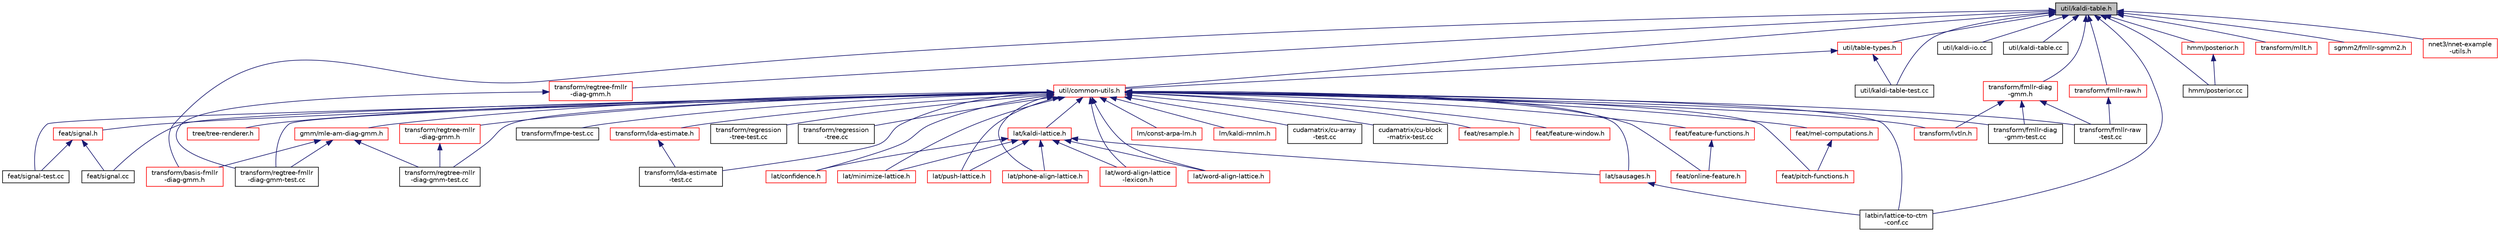 digraph "util/kaldi-table.h"
{
  edge [fontname="Helvetica",fontsize="10",labelfontname="Helvetica",labelfontsize="10"];
  node [fontname="Helvetica",fontsize="10",shape=record];
  Node50 [label="util/kaldi-table.h",height=0.2,width=0.4,color="black", fillcolor="grey75", style="filled", fontcolor="black"];
  Node50 -> Node51 [dir="back",color="midnightblue",fontsize="10",style="solid",fontname="Helvetica"];
  Node51 [label="util/common-utils.h",height=0.2,width=0.4,color="red", fillcolor="white", style="filled",URL="$common-utils_8h.html"];
  Node51 -> Node52 [dir="back",color="midnightblue",fontsize="10",style="solid",fontname="Helvetica"];
  Node52 [label="feat/resample.h",height=0.2,width=0.4,color="red", fillcolor="white", style="filled",URL="$resample_8h.html",tooltip="] "];
  Node51 -> Node83 [dir="back",color="midnightblue",fontsize="10",style="solid",fontname="Helvetica"];
  Node83 [label="feat/feature-window.h",height=0.2,width=0.4,color="red", fillcolor="white", style="filled",URL="$feature-window_8h.html"];
  Node51 -> Node93 [dir="back",color="midnightblue",fontsize="10",style="solid",fontname="Helvetica"];
  Node93 [label="feat/feature-functions.h",height=0.2,width=0.4,color="red", fillcolor="white", style="filled",URL="$feature-functions_8h.html"];
  Node93 -> Node58 [dir="back",color="midnightblue",fontsize="10",style="solid",fontname="Helvetica"];
  Node58 [label="feat/online-feature.h",height=0.2,width=0.4,color="red", fillcolor="white", style="filled",URL="$online-feature_8h.html"];
  Node51 -> Node104 [dir="back",color="midnightblue",fontsize="10",style="solid",fontname="Helvetica"];
  Node104 [label="feat/mel-computations.h",height=0.2,width=0.4,color="red", fillcolor="white", style="filled",URL="$mel-computations_8h.html"];
  Node104 -> Node105 [dir="back",color="midnightblue",fontsize="10",style="solid",fontname="Helvetica"];
  Node105 [label="feat/pitch-functions.h",height=0.2,width=0.4,color="red", fillcolor="white", style="filled",URL="$pitch-functions_8h.html"];
  Node51 -> Node58 [dir="back",color="midnightblue",fontsize="10",style="solid",fontname="Helvetica"];
  Node51 -> Node105 [dir="back",color="midnightblue",fontsize="10",style="solid",fontname="Helvetica"];
  Node51 -> Node109 [dir="back",color="midnightblue",fontsize="10",style="solid",fontname="Helvetica"];
  Node109 [label="feat/signal-test.cc",height=0.2,width=0.4,color="black", fillcolor="white", style="filled",URL="$signal-test_8cc.html"];
  Node51 -> Node110 [dir="back",color="midnightblue",fontsize="10",style="solid",fontname="Helvetica"];
  Node110 [label="feat/signal.h",height=0.2,width=0.4,color="red", fillcolor="white", style="filled",URL="$signal_8h.html"];
  Node110 -> Node109 [dir="back",color="midnightblue",fontsize="10",style="solid",fontname="Helvetica"];
  Node110 -> Node111 [dir="back",color="midnightblue",fontsize="10",style="solid",fontname="Helvetica"];
  Node111 [label="feat/signal.cc",height=0.2,width=0.4,color="black", fillcolor="white", style="filled",URL="$signal_8cc.html"];
  Node51 -> Node111 [dir="back",color="midnightblue",fontsize="10",style="solid",fontname="Helvetica"];
  Node51 -> Node114 [dir="back",color="midnightblue",fontsize="10",style="solid",fontname="Helvetica"];
  Node114 [label="tree/tree-renderer.h",height=0.2,width=0.4,color="red", fillcolor="white", style="filled",URL="$tree-renderer_8h.html"];
  Node51 -> Node117 [dir="back",color="midnightblue",fontsize="10",style="solid",fontname="Helvetica"];
  Node117 [label="transform/regtree-mllr\l-diag-gmm.h",height=0.2,width=0.4,color="red", fillcolor="white", style="filled",URL="$regtree-mllr-diag-gmm_8h.html"];
  Node117 -> Node133 [dir="back",color="midnightblue",fontsize="10",style="solid",fontname="Helvetica"];
  Node133 [label="transform/regtree-mllr\l-diag-gmm-test.cc",height=0.2,width=0.4,color="black", fillcolor="white", style="filled",URL="$regtree-mllr-diag-gmm-test_8cc.html"];
  Node51 -> Node136 [dir="back",color="midnightblue",fontsize="10",style="solid",fontname="Helvetica"];
  Node136 [label="gmm/mle-am-diag-gmm.h",height=0.2,width=0.4,color="red", fillcolor="white", style="filled",URL="$mle-am-diag-gmm_8h.html"];
  Node136 -> Node150 [dir="back",color="midnightblue",fontsize="10",style="solid",fontname="Helvetica"];
  Node150 [label="transform/basis-fmllr\l-diag-gmm.h",height=0.2,width=0.4,color="red", fillcolor="white", style="filled",URL="$basis-fmllr-diag-gmm_8h.html"];
  Node136 -> Node165 [dir="back",color="midnightblue",fontsize="10",style="solid",fontname="Helvetica"];
  Node165 [label="transform/regtree-fmllr\l-diag-gmm-test.cc",height=0.2,width=0.4,color="black", fillcolor="white", style="filled",URL="$regtree-fmllr-diag-gmm-test_8cc.html"];
  Node136 -> Node133 [dir="back",color="midnightblue",fontsize="10",style="solid",fontname="Helvetica"];
  Node51 -> Node179 [dir="back",color="midnightblue",fontsize="10",style="solid",fontname="Helvetica"];
  Node179 [label="transform/fmllr-diag\l-gmm-test.cc",height=0.2,width=0.4,color="black", fillcolor="white", style="filled",URL="$fmllr-diag-gmm-test_8cc.html"];
  Node51 -> Node180 [dir="back",color="midnightblue",fontsize="10",style="solid",fontname="Helvetica"];
  Node180 [label="transform/fmllr-raw\l-test.cc",height=0.2,width=0.4,color="black", fillcolor="white", style="filled",URL="$fmllr-raw-test_8cc.html"];
  Node51 -> Node157 [dir="back",color="midnightblue",fontsize="10",style="solid",fontname="Helvetica"];
  Node157 [label="transform/fmpe-test.cc",height=0.2,width=0.4,color="black", fillcolor="white", style="filled",URL="$fmpe-test_8cc.html"];
  Node51 -> Node181 [dir="back",color="midnightblue",fontsize="10",style="solid",fontname="Helvetica"];
  Node181 [label="transform/lda-estimate.h",height=0.2,width=0.4,color="red", fillcolor="white", style="filled",URL="$lda-estimate_8h.html"];
  Node181 -> Node182 [dir="back",color="midnightblue",fontsize="10",style="solid",fontname="Helvetica"];
  Node182 [label="transform/lda-estimate\l-test.cc",height=0.2,width=0.4,color="black", fillcolor="white", style="filled",URL="$lda-estimate-test_8cc.html"];
  Node51 -> Node182 [dir="back",color="midnightblue",fontsize="10",style="solid",fontname="Helvetica"];
  Node51 -> Node192 [dir="back",color="midnightblue",fontsize="10",style="solid",fontname="Helvetica"];
  Node192 [label="transform/lvtln.h",height=0.2,width=0.4,color="red", fillcolor="white", style="filled",URL="$lvtln_8h.html"];
  Node51 -> Node198 [dir="back",color="midnightblue",fontsize="10",style="solid",fontname="Helvetica"];
  Node198 [label="transform/regression\l-tree-test.cc",height=0.2,width=0.4,color="black", fillcolor="white", style="filled",URL="$regression-tree-test_8cc.html"];
  Node51 -> Node199 [dir="back",color="midnightblue",fontsize="10",style="solid",fontname="Helvetica"];
  Node199 [label="transform/regression\l-tree.cc",height=0.2,width=0.4,color="black", fillcolor="white", style="filled",URL="$regression-tree_8cc.html"];
  Node51 -> Node165 [dir="back",color="midnightblue",fontsize="10",style="solid",fontname="Helvetica"];
  Node51 -> Node133 [dir="back",color="midnightblue",fontsize="10",style="solid",fontname="Helvetica"];
  Node51 -> Node200 [dir="back",color="midnightblue",fontsize="10",style="solid",fontname="Helvetica"];
  Node200 [label="lat/kaldi-lattice.h",height=0.2,width=0.4,color="red", fillcolor="white", style="filled",URL="$kaldi-lattice_8h.html"];
  Node200 -> Node330 [dir="back",color="midnightblue",fontsize="10",style="solid",fontname="Helvetica"];
  Node330 [label="lat/confidence.h",height=0.2,width=0.4,color="red", fillcolor="white", style="filled",URL="$confidence_8h.html"];
  Node200 -> Node331 [dir="back",color="midnightblue",fontsize="10",style="solid",fontname="Helvetica"];
  Node331 [label="lat/minimize-lattice.h",height=0.2,width=0.4,color="red", fillcolor="white", style="filled",URL="$minimize-lattice_8h.html"];
  Node200 -> Node335 [dir="back",color="midnightblue",fontsize="10",style="solid",fontname="Helvetica"];
  Node335 [label="lat/push-lattice.h",height=0.2,width=0.4,color="red", fillcolor="white", style="filled",URL="$push-lattice_8h.html"];
  Node200 -> Node341 [dir="back",color="midnightblue",fontsize="10",style="solid",fontname="Helvetica"];
  Node341 [label="lat/phone-align-lattice.h",height=0.2,width=0.4,color="red", fillcolor="white", style="filled",URL="$phone-align-lattice_8h.html"];
  Node200 -> Node343 [dir="back",color="midnightblue",fontsize="10",style="solid",fontname="Helvetica"];
  Node343 [label="lat/sausages.h",height=0.2,width=0.4,color="red", fillcolor="white", style="filled",URL="$sausages_8h.html"];
  Node343 -> Node345 [dir="back",color="midnightblue",fontsize="10",style="solid",fontname="Helvetica"];
  Node345 [label="latbin/lattice-to-ctm\l-conf.cc",height=0.2,width=0.4,color="black", fillcolor="white", style="filled",URL="$lattice-to-ctm-conf_8cc.html"];
  Node200 -> Node346 [dir="back",color="midnightblue",fontsize="10",style="solid",fontname="Helvetica"];
  Node346 [label="lat/word-align-lattice\l-lexicon.h",height=0.2,width=0.4,color="red", fillcolor="white", style="filled",URL="$word-align-lattice-lexicon_8h.html"];
  Node200 -> Node347 [dir="back",color="midnightblue",fontsize="10",style="solid",fontname="Helvetica"];
  Node347 [label="lat/word-align-lattice.h",height=0.2,width=0.4,color="red", fillcolor="white", style="filled",URL="$word-align-lattice_8h.html"];
  Node51 -> Node432 [dir="back",color="midnightblue",fontsize="10",style="solid",fontname="Helvetica"];
  Node432 [label="lm/const-arpa-lm.h",height=0.2,width=0.4,color="red", fillcolor="white", style="filled",URL="$const-arpa-lm_8h.html"];
  Node51 -> Node434 [dir="back",color="midnightblue",fontsize="10",style="solid",fontname="Helvetica"];
  Node434 [label="lm/kaldi-rnnlm.h",height=0.2,width=0.4,color="red", fillcolor="white", style="filled",URL="$kaldi-rnnlm_8h.html"];
  Node51 -> Node330 [dir="back",color="midnightblue",fontsize="10",style="solid",fontname="Helvetica"];
  Node51 -> Node331 [dir="back",color="midnightblue",fontsize="10",style="solid",fontname="Helvetica"];
  Node51 -> Node335 [dir="back",color="midnightblue",fontsize="10",style="solid",fontname="Helvetica"];
  Node51 -> Node341 [dir="back",color="midnightblue",fontsize="10",style="solid",fontname="Helvetica"];
  Node51 -> Node343 [dir="back",color="midnightblue",fontsize="10",style="solid",fontname="Helvetica"];
  Node51 -> Node346 [dir="back",color="midnightblue",fontsize="10",style="solid",fontname="Helvetica"];
  Node51 -> Node347 [dir="back",color="midnightblue",fontsize="10",style="solid",fontname="Helvetica"];
  Node51 -> Node436 [dir="back",color="midnightblue",fontsize="10",style="solid",fontname="Helvetica"];
  Node436 [label="cudamatrix/cu-array\l-test.cc",height=0.2,width=0.4,color="black", fillcolor="white", style="filled",URL="$cu-array-test_8cc.html"];
  Node51 -> Node437 [dir="back",color="midnightblue",fontsize="10",style="solid",fontname="Helvetica"];
  Node437 [label="cudamatrix/cu-block\l-matrix-test.cc",height=0.2,width=0.4,color="black", fillcolor="white", style="filled",URL="$cu-block-matrix-test_8cc.html"];
  Node51 -> Node345 [dir="back",color="midnightblue",fontsize="10",style="solid",fontname="Helvetica"];
  Node50 -> Node830 [dir="back",color="midnightblue",fontsize="10",style="solid",fontname="Helvetica"];
  Node830 [label="util/table-types.h",height=0.2,width=0.4,color="red", fillcolor="white", style="filled",URL="$table-types_8h.html"];
  Node830 -> Node51 [dir="back",color="midnightblue",fontsize="10",style="solid",fontname="Helvetica"];
  Node830 -> Node831 [dir="back",color="midnightblue",fontsize="10",style="solid",fontname="Helvetica"];
  Node831 [label="util/kaldi-table-test.cc",height=0.2,width=0.4,color="black", fillcolor="white", style="filled",URL="$kaldi-table-test_8cc.html"];
  Node50 -> Node848 [dir="back",color="midnightblue",fontsize="10",style="solid",fontname="Helvetica"];
  Node848 [label="util/kaldi-io.cc",height=0.2,width=0.4,color="black", fillcolor="white", style="filled",URL="$kaldi-io_8cc.html"];
  Node50 -> Node831 [dir="back",color="midnightblue",fontsize="10",style="solid",fontname="Helvetica"];
  Node50 -> Node849 [dir="back",color="midnightblue",fontsize="10",style="solid",fontname="Helvetica"];
  Node849 [label="util/kaldi-table.cc",height=0.2,width=0.4,color="black", fillcolor="white", style="filled",URL="$kaldi-table_8cc.html"];
  Node50 -> Node850 [dir="back",color="midnightblue",fontsize="10",style="solid",fontname="Helvetica"];
  Node850 [label="transform/regtree-fmllr\l-diag-gmm.h",height=0.2,width=0.4,color="red", fillcolor="white", style="filled",URL="$regtree-fmllr-diag-gmm_8h.html"];
  Node850 -> Node165 [dir="back",color="midnightblue",fontsize="10",style="solid",fontname="Helvetica"];
  Node50 -> Node852 [dir="back",color="midnightblue",fontsize="10",style="solid",fontname="Helvetica"];
  Node852 [label="transform/fmllr-diag\l-gmm.h",height=0.2,width=0.4,color="red", fillcolor="white", style="filled",URL="$fmllr-diag-gmm_8h.html"];
  Node852 -> Node179 [dir="back",color="midnightblue",fontsize="10",style="solid",fontname="Helvetica"];
  Node852 -> Node180 [dir="back",color="midnightblue",fontsize="10",style="solid",fontname="Helvetica"];
  Node852 -> Node192 [dir="back",color="midnightblue",fontsize="10",style="solid",fontname="Helvetica"];
  Node50 -> Node150 [dir="back",color="midnightblue",fontsize="10",style="solid",fontname="Helvetica"];
  Node50 -> Node855 [dir="back",color="midnightblue",fontsize="10",style="solid",fontname="Helvetica"];
  Node855 [label="transform/fmllr-raw.h",height=0.2,width=0.4,color="red", fillcolor="white", style="filled",URL="$fmllr-raw_8h.html"];
  Node855 -> Node180 [dir="back",color="midnightblue",fontsize="10",style="solid",fontname="Helvetica"];
  Node50 -> Node856 [dir="back",color="midnightblue",fontsize="10",style="solid",fontname="Helvetica"];
  Node856 [label="hmm/posterior.h",height=0.2,width=0.4,color="red", fillcolor="white", style="filled",URL="$posterior_8h.html"];
  Node856 -> Node858 [dir="back",color="midnightblue",fontsize="10",style="solid",fontname="Helvetica"];
  Node858 [label="hmm/posterior.cc",height=0.2,width=0.4,color="black", fillcolor="white", style="filled",URL="$posterior_8cc.html"];
  Node50 -> Node884 [dir="back",color="midnightblue",fontsize="10",style="solid",fontname="Helvetica"];
  Node884 [label="transform/mllt.h",height=0.2,width=0.4,color="red", fillcolor="white", style="filled",URL="$mllt_8h.html"];
  Node50 -> Node858 [dir="back",color="midnightblue",fontsize="10",style="solid",fontname="Helvetica"];
  Node50 -> Node345 [dir="back",color="midnightblue",fontsize="10",style="solid",fontname="Helvetica"];
  Node50 -> Node846 [dir="back",color="midnightblue",fontsize="10",style="solid",fontname="Helvetica"];
  Node846 [label="sgmm2/fmllr-sgmm2.h",height=0.2,width=0.4,color="red", fillcolor="white", style="filled",URL="$fmllr-sgmm2_8h.html"];
  Node50 -> Node636 [dir="back",color="midnightblue",fontsize="10",style="solid",fontname="Helvetica"];
  Node636 [label="nnet3/nnet-example\l-utils.h",height=0.2,width=0.4,color="red", fillcolor="white", style="filled",URL="$nnet-example-utils_8h.html"];
}
